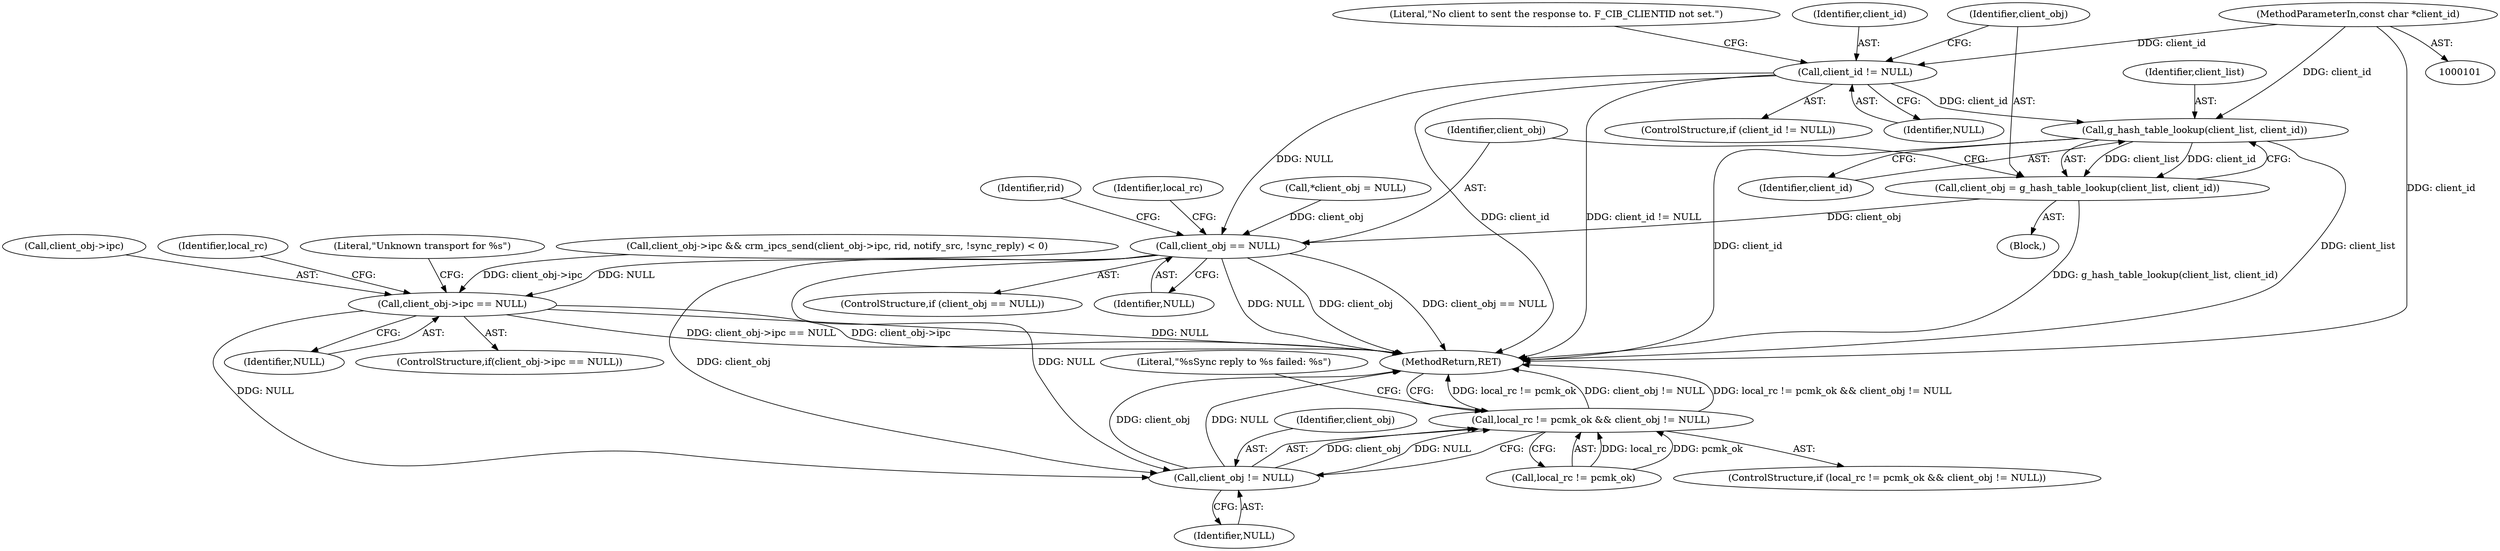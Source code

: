 digraph "0_pacemaker_564f7cc2a51dcd2f28ab12a13394f31be5aa3c93@pointer" {
"1000103" [label="(MethodParameterIn,const char *client_id)"];
"1000116" [label="(Call,client_id != NULL)"];
"1000122" [label="(Call,g_hash_table_lookup(client_list, client_id))"];
"1000120" [label="(Call,client_obj = g_hash_table_lookup(client_list, client_id))"];
"1000130" [label="(Call,client_obj == NULL)"];
"1000218" [label="(Call,client_obj->ipc == NULL)"];
"1000234" [label="(Call,client_obj != NULL)"];
"1000230" [label="(Call,local_rc != pcmk_ok && client_obj != NULL)"];
"1000108" [label="(Call,*client_obj = NULL)"];
"1000116" [label="(Call,client_id != NULL)"];
"1000130" [label="(Call,client_obj == NULL)"];
"1000142" [label="(Identifier,rid)"];
"1000117" [label="(Identifier,client_id)"];
"1000219" [label="(Call,client_obj->ipc)"];
"1000235" [label="(Identifier,client_obj)"];
"1000232" [label="(Identifier,local_rc)"];
"1000120" [label="(Call,client_obj = g_hash_table_lookup(client_list, client_id))"];
"1000115" [label="(ControlStructure,if (client_id != NULL))"];
"1000225" [label="(Literal,\"Unknown transport for %s\")"];
"1000119" [label="(Block,)"];
"1000124" [label="(Identifier,client_id)"];
"1000236" [label="(Identifier,NULL)"];
"1000118" [label="(Identifier,NULL)"];
"1000135" [label="(Identifier,local_rc)"];
"1000230" [label="(Call,local_rc != pcmk_ok && client_obj != NULL)"];
"1000129" [label="(ControlStructure,if (client_obj == NULL))"];
"1000123" [label="(Identifier,client_list)"];
"1000131" [label="(Identifier,client_obj)"];
"1000128" [label="(Literal,\"No client to sent the response to. F_CIB_CLIENTID not set.\")"];
"1000222" [label="(Identifier,NULL)"];
"1000231" [label="(Call,local_rc != pcmk_ok)"];
"1000217" [label="(ControlStructure,if(client_obj->ipc == NULL))"];
"1000183" [label="(Call,client_obj->ipc && crm_ipcs_send(client_obj->ipc, rid, notify_src, !sync_reply) < 0)"];
"1000239" [label="(Literal,\"%sSync reply to %s failed: %s\")"];
"1000218" [label="(Call,client_obj->ipc == NULL)"];
"1000252" [label="(MethodReturn,RET)"];
"1000234" [label="(Call,client_obj != NULL)"];
"1000122" [label="(Call,g_hash_table_lookup(client_list, client_id))"];
"1000103" [label="(MethodParameterIn,const char *client_id)"];
"1000132" [label="(Identifier,NULL)"];
"1000229" [label="(ControlStructure,if (local_rc != pcmk_ok && client_obj != NULL))"];
"1000121" [label="(Identifier,client_obj)"];
"1000103" -> "1000101"  [label="AST: "];
"1000103" -> "1000252"  [label="DDG: client_id"];
"1000103" -> "1000116"  [label="DDG: client_id"];
"1000103" -> "1000122"  [label="DDG: client_id"];
"1000116" -> "1000115"  [label="AST: "];
"1000116" -> "1000118"  [label="CFG: "];
"1000117" -> "1000116"  [label="AST: "];
"1000118" -> "1000116"  [label="AST: "];
"1000121" -> "1000116"  [label="CFG: "];
"1000128" -> "1000116"  [label="CFG: "];
"1000116" -> "1000252"  [label="DDG: client_id"];
"1000116" -> "1000252"  [label="DDG: client_id != NULL"];
"1000116" -> "1000122"  [label="DDG: client_id"];
"1000116" -> "1000130"  [label="DDG: NULL"];
"1000122" -> "1000120"  [label="AST: "];
"1000122" -> "1000124"  [label="CFG: "];
"1000123" -> "1000122"  [label="AST: "];
"1000124" -> "1000122"  [label="AST: "];
"1000120" -> "1000122"  [label="CFG: "];
"1000122" -> "1000252"  [label="DDG: client_list"];
"1000122" -> "1000252"  [label="DDG: client_id"];
"1000122" -> "1000120"  [label="DDG: client_list"];
"1000122" -> "1000120"  [label="DDG: client_id"];
"1000120" -> "1000119"  [label="AST: "];
"1000121" -> "1000120"  [label="AST: "];
"1000131" -> "1000120"  [label="CFG: "];
"1000120" -> "1000252"  [label="DDG: g_hash_table_lookup(client_list, client_id)"];
"1000120" -> "1000130"  [label="DDG: client_obj"];
"1000130" -> "1000129"  [label="AST: "];
"1000130" -> "1000132"  [label="CFG: "];
"1000131" -> "1000130"  [label="AST: "];
"1000132" -> "1000130"  [label="AST: "];
"1000135" -> "1000130"  [label="CFG: "];
"1000142" -> "1000130"  [label="CFG: "];
"1000130" -> "1000252"  [label="DDG: client_obj == NULL"];
"1000130" -> "1000252"  [label="DDG: NULL"];
"1000130" -> "1000252"  [label="DDG: client_obj"];
"1000108" -> "1000130"  [label="DDG: client_obj"];
"1000130" -> "1000218"  [label="DDG: NULL"];
"1000130" -> "1000234"  [label="DDG: client_obj"];
"1000130" -> "1000234"  [label="DDG: NULL"];
"1000218" -> "1000217"  [label="AST: "];
"1000218" -> "1000222"  [label="CFG: "];
"1000219" -> "1000218"  [label="AST: "];
"1000222" -> "1000218"  [label="AST: "];
"1000225" -> "1000218"  [label="CFG: "];
"1000232" -> "1000218"  [label="CFG: "];
"1000218" -> "1000252"  [label="DDG: client_obj->ipc == NULL"];
"1000218" -> "1000252"  [label="DDG: client_obj->ipc"];
"1000218" -> "1000252"  [label="DDG: NULL"];
"1000183" -> "1000218"  [label="DDG: client_obj->ipc"];
"1000218" -> "1000234"  [label="DDG: NULL"];
"1000234" -> "1000230"  [label="AST: "];
"1000234" -> "1000236"  [label="CFG: "];
"1000235" -> "1000234"  [label="AST: "];
"1000236" -> "1000234"  [label="AST: "];
"1000230" -> "1000234"  [label="CFG: "];
"1000234" -> "1000252"  [label="DDG: client_obj"];
"1000234" -> "1000252"  [label="DDG: NULL"];
"1000234" -> "1000230"  [label="DDG: client_obj"];
"1000234" -> "1000230"  [label="DDG: NULL"];
"1000230" -> "1000229"  [label="AST: "];
"1000230" -> "1000231"  [label="CFG: "];
"1000231" -> "1000230"  [label="AST: "];
"1000239" -> "1000230"  [label="CFG: "];
"1000252" -> "1000230"  [label="CFG: "];
"1000230" -> "1000252"  [label="DDG: local_rc != pcmk_ok"];
"1000230" -> "1000252"  [label="DDG: client_obj != NULL"];
"1000230" -> "1000252"  [label="DDG: local_rc != pcmk_ok && client_obj != NULL"];
"1000231" -> "1000230"  [label="DDG: local_rc"];
"1000231" -> "1000230"  [label="DDG: pcmk_ok"];
}
